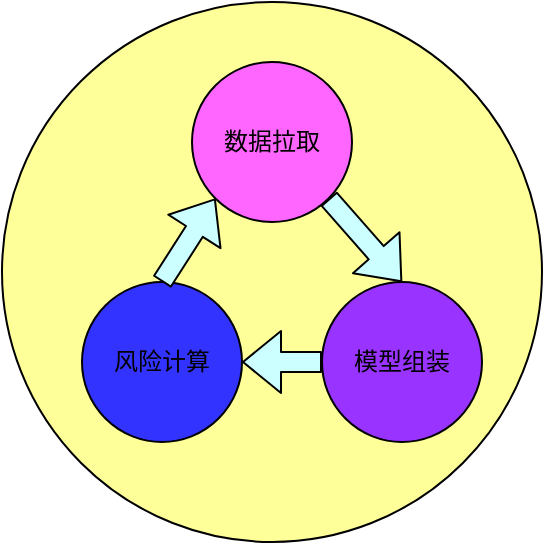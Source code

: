 <mxfile version="12.1.9" type="github" pages="1">
  <diagram id="o9cLpWM75LbQDvqs3Gvv" name="Page-1">
    <mxGraphModel dx="982" dy="603" grid="1" gridSize="10" guides="1" tooltips="1" connect="1" arrows="1" fold="1" page="1" pageScale="1" pageWidth="827" pageHeight="1169" math="0" shadow="0">
      <root>
        <mxCell id="0"/>
        <mxCell id="1" parent="0"/>
        <mxCell id="6mOknr67y0yaTaPZ5rdt-1" value="" style="ellipse;whiteSpace=wrap;html=1;aspect=fixed;fillColor=#FFFF99;" vertex="1" parent="1">
          <mxGeometry x="310" y="220" width="270" height="270" as="geometry"/>
        </mxCell>
        <mxCell id="6mOknr67y0yaTaPZ5rdt-2" value="数据拉取" style="ellipse;whiteSpace=wrap;html=1;aspect=fixed;fillColor=#FF66FF;" vertex="1" parent="1">
          <mxGeometry x="405" y="250" width="80" height="80" as="geometry"/>
        </mxCell>
        <mxCell id="6mOknr67y0yaTaPZ5rdt-3" value="风险计算" style="ellipse;whiteSpace=wrap;html=1;aspect=fixed;fillColor=#3333FF;" vertex="1" parent="1">
          <mxGeometry x="350" y="360" width="80" height="80" as="geometry"/>
        </mxCell>
        <mxCell id="6mOknr67y0yaTaPZ5rdt-4" value="模型组装" style="ellipse;whiteSpace=wrap;html=1;aspect=fixed;fillColor=#9933FF;" vertex="1" parent="1">
          <mxGeometry x="470" y="360" width="80" height="80" as="geometry"/>
        </mxCell>
        <mxCell id="6mOknr67y0yaTaPZ5rdt-5" value="" style="shape=flexArrow;endArrow=classic;html=1;entryX=0;entryY=1;entryDx=0;entryDy=0;exitX=0.5;exitY=0;exitDx=0;exitDy=0;fillColor=#CCFFFF;" edge="1" parent="1" source="6mOknr67y0yaTaPZ5rdt-3" target="6mOknr67y0yaTaPZ5rdt-2">
          <mxGeometry width="50" height="50" relative="1" as="geometry">
            <mxPoint x="360" y="430" as="sourcePoint"/>
            <mxPoint x="210" y="730" as="targetPoint"/>
          </mxGeometry>
        </mxCell>
        <mxCell id="6mOknr67y0yaTaPZ5rdt-6" value="" style="shape=flexArrow;endArrow=classic;html=1;entryX=0.5;entryY=0;entryDx=0;entryDy=0;exitX=1;exitY=1;exitDx=0;exitDy=0;fillColor=#CCFFFF;" edge="1" parent="1" source="6mOknr67y0yaTaPZ5rdt-2" target="6mOknr67y0yaTaPZ5rdt-4">
          <mxGeometry width="50" height="50" relative="1" as="geometry">
            <mxPoint x="400" y="370" as="sourcePoint"/>
            <mxPoint x="426.716" y="328.284" as="targetPoint"/>
          </mxGeometry>
        </mxCell>
        <mxCell id="6mOknr67y0yaTaPZ5rdt-7" value="" style="shape=flexArrow;endArrow=classic;html=1;entryX=1;entryY=0.5;entryDx=0;entryDy=0;exitX=0;exitY=0.5;exitDx=0;exitDy=0;fillColor=#CCFFFF;" edge="1" parent="1" source="6mOknr67y0yaTaPZ5rdt-4" target="6mOknr67y0yaTaPZ5rdt-3">
          <mxGeometry width="50" height="50" relative="1" as="geometry">
            <mxPoint x="410" y="380" as="sourcePoint"/>
            <mxPoint x="436.716" y="338.284" as="targetPoint"/>
          </mxGeometry>
        </mxCell>
      </root>
    </mxGraphModel>
  </diagram>
</mxfile>
